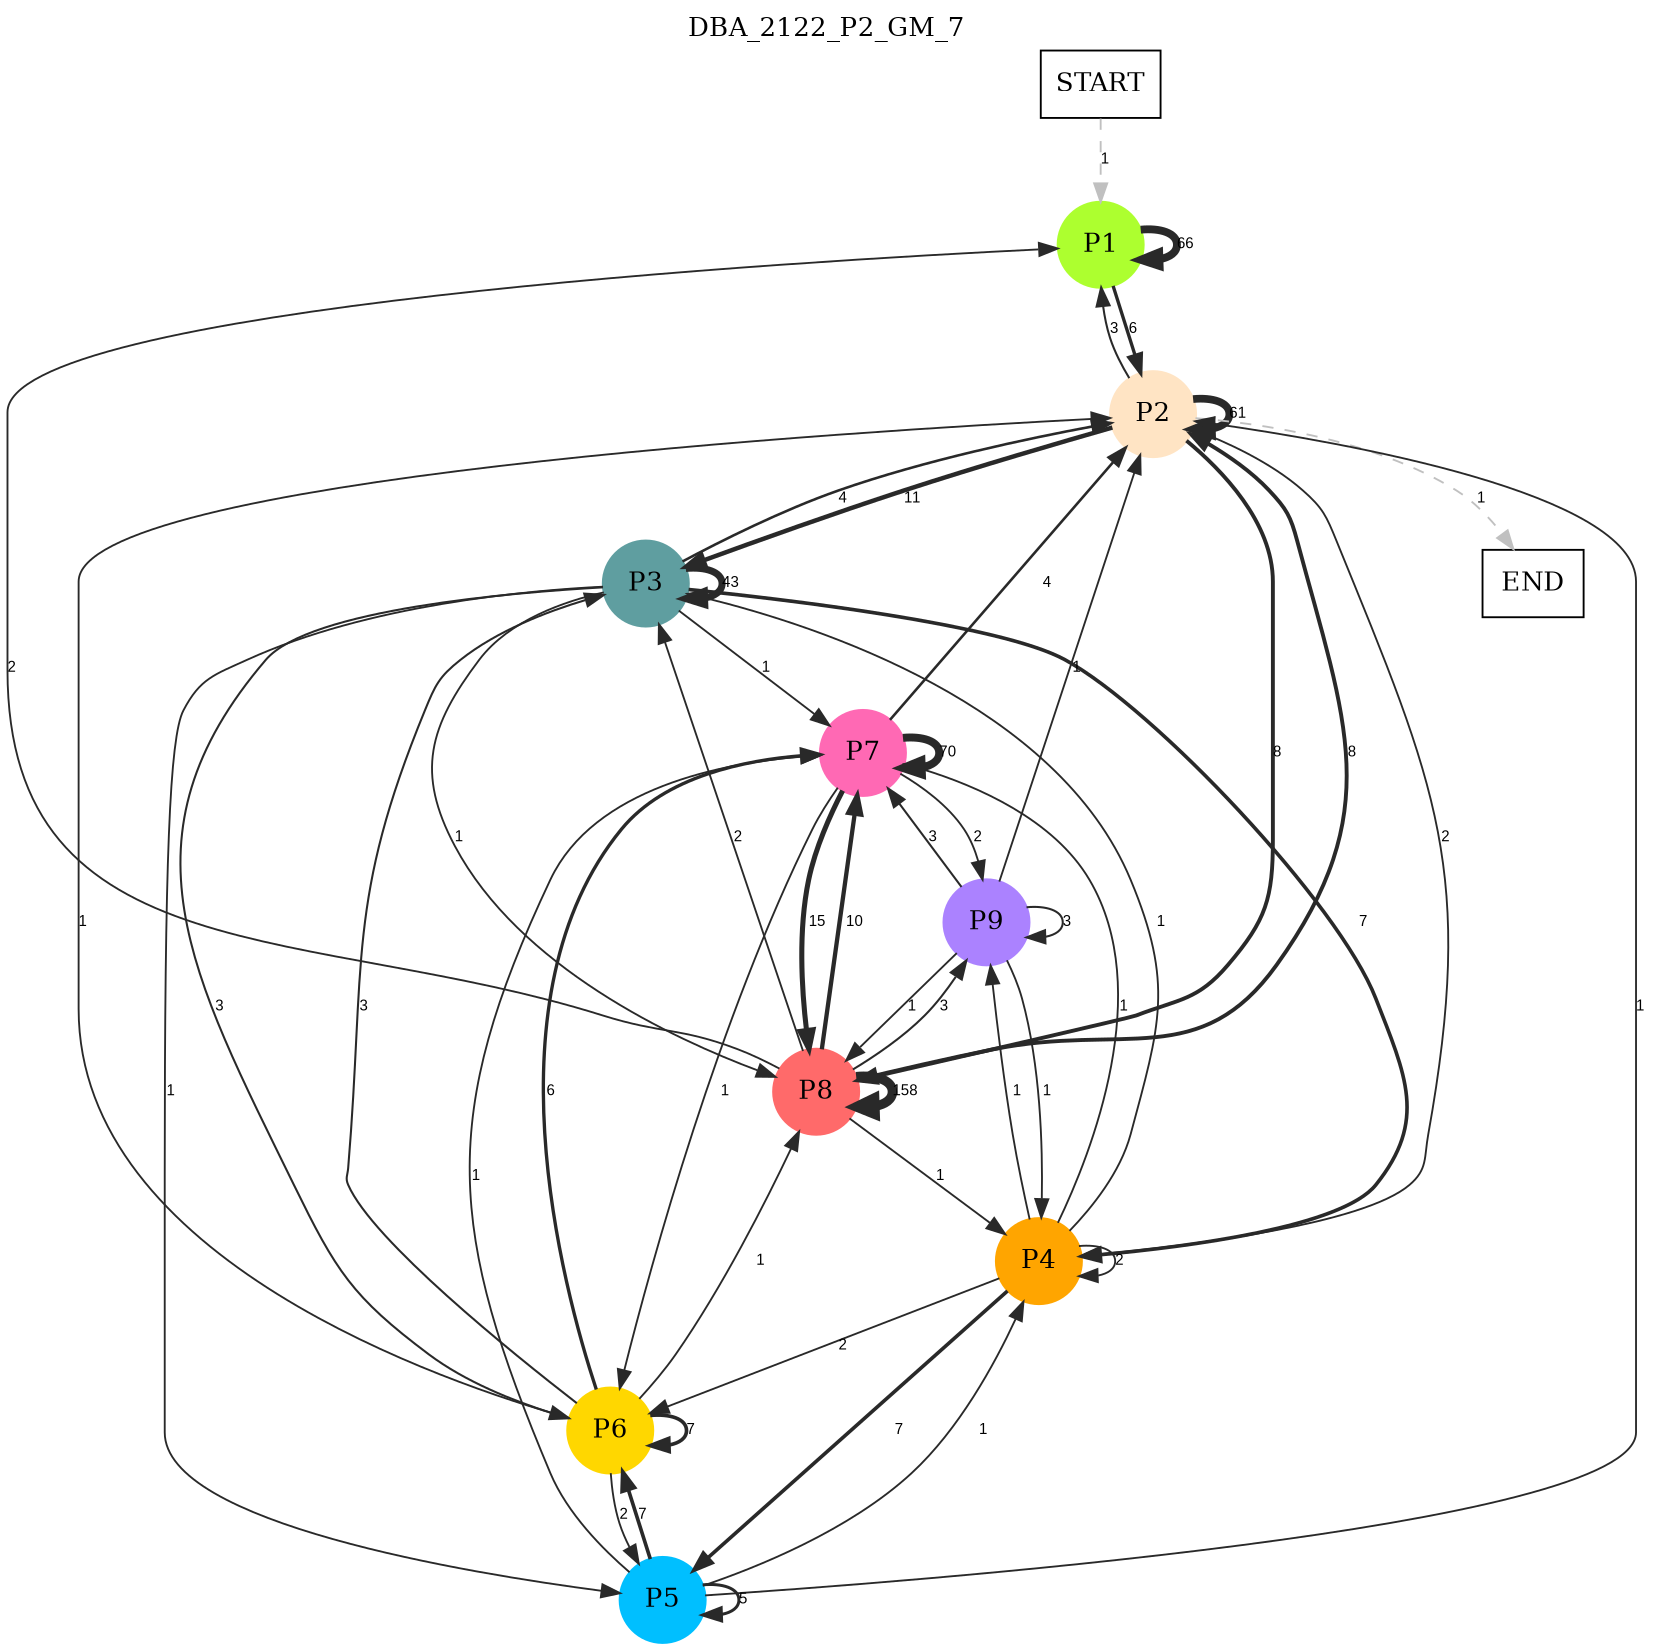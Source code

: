 digraph DBA_2122_P2_GM_7 {
	labelloc="t";
	label=DBA_2122_P2_GM_7;
	dpi = 150
	size="16,11!";
	margin = 0;
"START" [shape=box, fillcolor=white, style=filled, color=black]
"P1" [shape=circle, color=greenyellow, style=filled]
"P2" [shape=circle, color=bisque, style=filled]
"P3" [shape=circle, color=cadetblue, style=filled]
"P4" [shape=circle, color=orange, style=filled]
"P5" [shape=circle, color=deepskyblue, style=filled]
"P6" [shape=circle, color=gold, style=filled]
"P8" [shape=circle, color=indianred1, style=filled]
"P7" [shape=circle, color=hotpink, style=filled]
"P9" [shape=circle, color=mediumpurple1, style=filled]
"END" [shape=box, fillcolor=white, style=filled, color=black]
"START" -> "P1" [ style = dashed color=grey label ="1" labelfloat=false fontname="Arial" fontsize=8]

"P1" -> "P1" [ color=grey16 penwidth = "4.18965474202643"label ="66" labelfloat=false fontname="Arial" fontsize=8]

"P1" -> "P2" [ color=grey16 penwidth = "1.79175946922805"label ="6" labelfloat=false fontname="Arial" fontsize=8]

"P2" -> "P1" [ color=grey16 penwidth = "1.09861228866811"label ="3" labelfloat=false fontname="Arial" fontsize=8]

"P2" -> "P2" [ color=grey16 penwidth = "4.11087386417331"label ="61" labelfloat=false fontname="Arial" fontsize=8]

"P2" -> "P3" [ color=grey16 penwidth = "2.39789527279837"label ="11" labelfloat=false fontname="Arial" fontsize=8]

"P2" -> "P4" [ color=grey16 penwidth = "1"label ="2" labelfloat=false fontname="Arial" fontsize=8]

"P2" -> "P8" [ color=grey16 penwidth = "2.07944154167984"label ="8" labelfloat=false fontname="Arial" fontsize=8]

"P2" -> "END" [ style = dashed color=grey label ="1" labelfloat=false fontname="Arial" fontsize=8]

"P3" -> "P2" [ color=grey16 penwidth = "1.38629436111989"label ="4" labelfloat=false fontname="Arial" fontsize=8]

"P3" -> "P3" [ color=grey16 penwidth = "3.76120011569356"label ="43" labelfloat=false fontname="Arial" fontsize=8]

"P3" -> "P4" [ color=grey16 penwidth = "1.94591014905531"label ="7" labelfloat=false fontname="Arial" fontsize=8]

"P3" -> "P5" [ color=grey16 penwidth = "1"label ="1" labelfloat=false fontname="Arial" fontsize=8]

"P3" -> "P6" [ color=grey16 penwidth = "1.09861228866811"label ="3" labelfloat=false fontname="Arial" fontsize=8]

"P3" -> "P8" [ color=grey16 penwidth = "1"label ="1" labelfloat=false fontname="Arial" fontsize=8]

"P3" -> "P7" [ color=grey16 penwidth = "1"label ="1" labelfloat=false fontname="Arial" fontsize=8]

"P4" -> "P3" [ color=grey16 penwidth = "1"label ="1" labelfloat=false fontname="Arial" fontsize=8]

"P4" -> "P4" [ color=grey16 penwidth = "1"label ="2" labelfloat=false fontname="Arial" fontsize=8]

"P4" -> "P5" [ color=grey16 penwidth = "1.94591014905531"label ="7" labelfloat=false fontname="Arial" fontsize=8]

"P4" -> "P6" [ color=grey16 penwidth = "1"label ="2" labelfloat=false fontname="Arial" fontsize=8]

"P4" -> "P7" [ color=grey16 penwidth = "1"label ="1" labelfloat=false fontname="Arial" fontsize=8]

"P4" -> "P9" [ color=grey16 penwidth = "1"label ="1" labelfloat=false fontname="Arial" fontsize=8]

"P5" -> "P2" [ color=grey16 penwidth = "1"label ="1" labelfloat=false fontname="Arial" fontsize=8]

"P5" -> "P4" [ color=grey16 penwidth = "1"label ="1" labelfloat=false fontname="Arial" fontsize=8]

"P5" -> "P5" [ color=grey16 penwidth = "1.6094379124341"label ="5" labelfloat=false fontname="Arial" fontsize=8]

"P5" -> "P6" [ color=grey16 penwidth = "1.94591014905531"label ="7" labelfloat=false fontname="Arial" fontsize=8]

"P5" -> "P7" [ color=grey16 penwidth = "1"label ="1" labelfloat=false fontname="Arial" fontsize=8]

"P6" -> "P2" [ color=grey16 penwidth = "1"label ="1" labelfloat=false fontname="Arial" fontsize=8]

"P6" -> "P3" [ color=grey16 penwidth = "1.09861228866811"label ="3" labelfloat=false fontname="Arial" fontsize=8]

"P6" -> "P5" [ color=grey16 penwidth = "1"label ="2" labelfloat=false fontname="Arial" fontsize=8]

"P6" -> "P6" [ color=grey16 penwidth = "1.94591014905531"label ="7" labelfloat=false fontname="Arial" fontsize=8]

"P6" -> "P8" [ color=grey16 penwidth = "1"label ="1" labelfloat=false fontname="Arial" fontsize=8]

"P6" -> "P7" [ color=grey16 penwidth = "1.79175946922805"label ="6" labelfloat=false fontname="Arial" fontsize=8]

"P8" -> "P1" [ color=grey16 penwidth = "1"label ="2" labelfloat=false fontname="Arial" fontsize=8]

"P8" -> "P2" [ color=grey16 penwidth = "2.07944154167984"label ="8" labelfloat=false fontname="Arial" fontsize=8]

"P8" -> "P3" [ color=grey16 penwidth = "1"label ="2" labelfloat=false fontname="Arial" fontsize=8]

"P8" -> "P4" [ color=grey16 penwidth = "1"label ="1" labelfloat=false fontname="Arial" fontsize=8]

"P8" -> "P8" [ color=grey16 penwidth = "5.06259503302697"label ="158" labelfloat=false fontname="Arial" fontsize=8]

"P8" -> "P7" [ color=grey16 penwidth = "2.30258509299405"label ="10" labelfloat=false fontname="Arial" fontsize=8]

"P8" -> "P9" [ color=grey16 penwidth = "1.09861228866811"label ="3" labelfloat=false fontname="Arial" fontsize=8]

"P7" -> "P2" [ color=grey16 penwidth = "1.38629436111989"label ="4" labelfloat=false fontname="Arial" fontsize=8]

"P7" -> "P6" [ color=grey16 penwidth = "1"label ="1" labelfloat=false fontname="Arial" fontsize=8]

"P7" -> "P8" [ color=grey16 penwidth = "2.70805020110221"label ="15" labelfloat=false fontname="Arial" fontsize=8]

"P7" -> "P7" [ color=grey16 penwidth = "4.24849524204936"label ="70" labelfloat=false fontname="Arial" fontsize=8]

"P7" -> "P9" [ color=grey16 penwidth = "1"label ="2" labelfloat=false fontname="Arial" fontsize=8]

"P9" -> "P2" [ color=grey16 penwidth = "1"label ="1" labelfloat=false fontname="Arial" fontsize=8]

"P9" -> "P4" [ color=grey16 penwidth = "1"label ="1" labelfloat=false fontname="Arial" fontsize=8]

"P9" -> "P8" [ color=grey16 penwidth = "1"label ="1" labelfloat=false fontname="Arial" fontsize=8]

"P9" -> "P7" [ color=grey16 penwidth = "1.09861228866811"label ="3" labelfloat=false fontname="Arial" fontsize=8]

"P9" -> "P9" [ color=grey16 penwidth = "1.09861228866811"label ="3" labelfloat=false fontname="Arial" fontsize=8]

}
